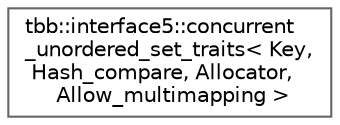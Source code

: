 digraph "类继承关系图"
{
 // LATEX_PDF_SIZE
  bgcolor="transparent";
  edge [fontname=Helvetica,fontsize=10,labelfontname=Helvetica,labelfontsize=10];
  node [fontname=Helvetica,fontsize=10,shape=box,height=0.2,width=0.4];
  rankdir="LR";
  Node0 [id="Node000000",label="tbb::interface5::concurrent\l_unordered_set_traits\< Key,\l Hash_compare, Allocator,\l Allow_multimapping \>",height=0.2,width=0.4,color="grey40", fillcolor="white", style="filled",URL="$classtbb_1_1interface5_1_1concurrent__unordered__set__traits.html",tooltip=" "];
}
